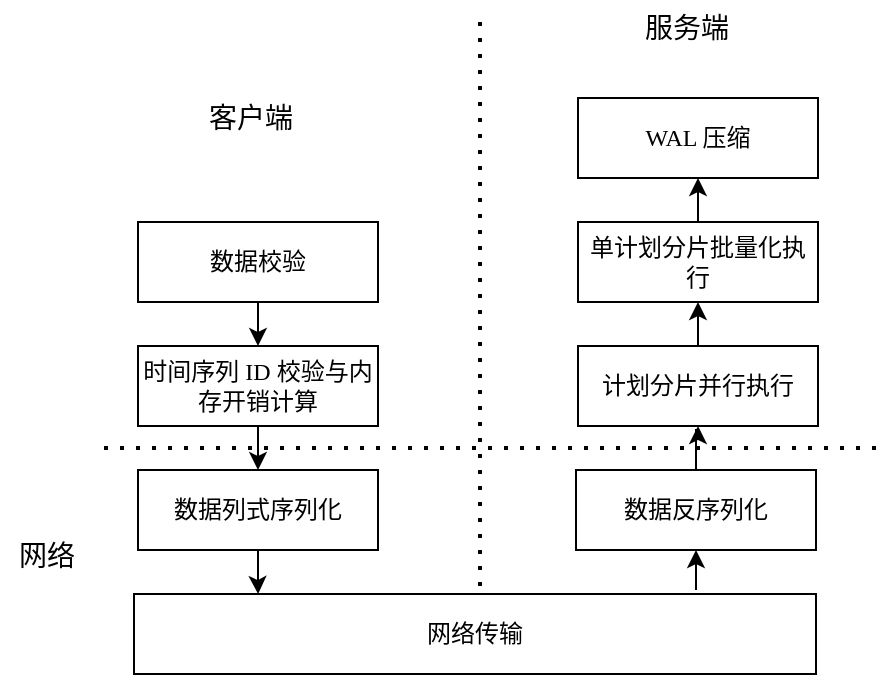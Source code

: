 <mxfile version="23.1.5" type="device">
  <diagram name="第 1 页" id="IBd76sF2efVBAOW8gh_E">
    <mxGraphModel dx="820" dy="683" grid="0" gridSize="10" guides="1" tooltips="1" connect="1" arrows="1" fold="1" page="1" pageScale="1" pageWidth="450" pageHeight="380" math="0" shadow="0">
      <root>
        <mxCell id="0" />
        <mxCell id="1" parent="0" />
        <mxCell id="JLIReiTx74UWy7z2iRhA-12" style="edgeStyle=orthogonalEdgeStyle;rounded=0;orthogonalLoop=1;jettySize=auto;html=1;entryX=0.5;entryY=0;entryDx=0;entryDy=0;fillColor=#ffe6cc;strokeColor=#000000;fontFamily=Times New Roman;" parent="1" source="JLIReiTx74UWy7z2iRhA-3" target="JLIReiTx74UWy7z2iRhA-5" edge="1">
          <mxGeometry relative="1" as="geometry" />
        </mxCell>
        <mxCell id="JLIReiTx74UWy7z2iRhA-3" value="数据校验" style="rounded=0;whiteSpace=wrap;html=1;fillColor=default;strokeColor=#000000;fontFamily=Times New Roman;" parent="1" vertex="1">
          <mxGeometry x="75" y="122" width="120" height="40" as="geometry" />
        </mxCell>
        <mxCell id="JLIReiTx74UWy7z2iRhA-13" style="edgeStyle=orthogonalEdgeStyle;rounded=0;orthogonalLoop=1;jettySize=auto;html=1;fontFamily=Times New Roman;" parent="1" source="JLIReiTx74UWy7z2iRhA-5" target="JLIReiTx74UWy7z2iRhA-6" edge="1">
          <mxGeometry relative="1" as="geometry" />
        </mxCell>
        <mxCell id="JLIReiTx74UWy7z2iRhA-5" value="时间序列 ID 校验与内存开销计算" style="rounded=0;whiteSpace=wrap;html=1;fillColor=default;strokeColor=#000000;fontFamily=Times New Roman;" parent="1" vertex="1">
          <mxGeometry x="75" y="184" width="120" height="40" as="geometry" />
        </mxCell>
        <mxCell id="JLIReiTx74UWy7z2iRhA-6" value="数据列式序列化" style="rounded=0;whiteSpace=wrap;html=1;fillColor=none;strokeColor=#000000;fontFamily=Times New Roman;" parent="1" vertex="1">
          <mxGeometry x="75" y="246" width="120" height="40" as="geometry" />
        </mxCell>
        <mxCell id="JLIReiTx74UWy7z2iRhA-7" value="网络传输" style="rounded=0;whiteSpace=wrap;html=1;fillColor=none;strokeColor=#000000;fontFamily=Times New Roman;" parent="1" vertex="1">
          <mxGeometry x="73" y="308" width="341" height="40" as="geometry" />
        </mxCell>
        <mxCell id="JLIReiTx74UWy7z2iRhA-17" style="edgeStyle=orthogonalEdgeStyle;rounded=0;orthogonalLoop=1;jettySize=auto;html=1;startArrow=classic;startFill=1;endArrow=none;endFill=0;fontFamily=Times New Roman;" parent="1" source="JLIReiTx74UWy7z2iRhA-8" edge="1">
          <mxGeometry relative="1" as="geometry">
            <mxPoint x="354" y="306" as="targetPoint" />
          </mxGeometry>
        </mxCell>
        <mxCell id="JLIReiTx74UWy7z2iRhA-19" style="edgeStyle=orthogonalEdgeStyle;rounded=0;orthogonalLoop=1;jettySize=auto;html=1;fontFamily=Times New Roman;" parent="1" source="JLIReiTx74UWy7z2iRhA-8" target="JLIReiTx74UWy7z2iRhA-9" edge="1">
          <mxGeometry relative="1" as="geometry" />
        </mxCell>
        <mxCell id="JLIReiTx74UWy7z2iRhA-8" value="数据反序列化" style="rounded=0;whiteSpace=wrap;html=1;fillColor=none;strokeColor=#000000;fontFamily=Times New Roman;" parent="1" vertex="1">
          <mxGeometry x="294" y="246" width="120" height="40" as="geometry" />
        </mxCell>
        <mxCell id="JLIReiTx74UWy7z2iRhA-20" style="edgeStyle=orthogonalEdgeStyle;rounded=0;orthogonalLoop=1;jettySize=auto;html=1;entryX=0.5;entryY=1;entryDx=0;entryDy=0;fillColor=#dae8fc;strokeColor=#000000;fontFamily=Times New Roman;" parent="1" source="JLIReiTx74UWy7z2iRhA-9" target="JLIReiTx74UWy7z2iRhA-10" edge="1">
          <mxGeometry relative="1" as="geometry" />
        </mxCell>
        <mxCell id="JLIReiTx74UWy7z2iRhA-9" value="计划分片并行执行" style="rounded=0;whiteSpace=wrap;html=1;fillColor=none;strokeColor=#000000;fontFamily=Times New Roman;" parent="1" vertex="1">
          <mxGeometry x="295" y="184" width="120" height="40" as="geometry" />
        </mxCell>
        <mxCell id="JLIReiTx74UWy7z2iRhA-21" style="edgeStyle=orthogonalEdgeStyle;rounded=0;orthogonalLoop=1;jettySize=auto;html=1;fillColor=#dae8fc;strokeColor=#000000;fontFamily=Times New Roman;" parent="1" source="JLIReiTx74UWy7z2iRhA-10" target="JLIReiTx74UWy7z2iRhA-11" edge="1">
          <mxGeometry relative="1" as="geometry" />
        </mxCell>
        <mxCell id="JLIReiTx74UWy7z2iRhA-10" value="单计划分片批量化执行" style="rounded=0;whiteSpace=wrap;html=1;fillColor=none;strokeColor=#000000;fontFamily=Times New Roman;" parent="1" vertex="1">
          <mxGeometry x="295" y="122" width="120" height="40" as="geometry" />
        </mxCell>
        <mxCell id="JLIReiTx74UWy7z2iRhA-11" value="WAL 压缩" style="rounded=0;whiteSpace=wrap;html=1;fillColor=none;strokeColor=#000000;fontFamily=Times New Roman;" parent="1" vertex="1">
          <mxGeometry x="295" y="60" width="120" height="40" as="geometry" />
        </mxCell>
        <mxCell id="JLIReiTx74UWy7z2iRhA-15" style="edgeStyle=orthogonalEdgeStyle;rounded=0;orthogonalLoop=1;jettySize=auto;html=1;entryX=0.182;entryY=0;entryDx=0;entryDy=0;entryPerimeter=0;fontFamily=Times New Roman;" parent="1" source="JLIReiTx74UWy7z2iRhA-6" target="JLIReiTx74UWy7z2iRhA-7" edge="1">
          <mxGeometry relative="1" as="geometry" />
        </mxCell>
        <mxCell id="Q0dczXs6nRvizrDbyojv-1" value="" style="endArrow=none;dashed=1;html=1;dashPattern=1 3;strokeWidth=2;rounded=0;fontFamily=Times New Roman;" parent="1" edge="1">
          <mxGeometry width="50" height="50" relative="1" as="geometry">
            <mxPoint x="58" y="235" as="sourcePoint" />
            <mxPoint x="444" y="235" as="targetPoint" />
          </mxGeometry>
        </mxCell>
        <mxCell id="Q0dczXs6nRvizrDbyojv-2" value="" style="endArrow=none;dashed=1;html=1;dashPattern=1 3;strokeWidth=2;rounded=0;fontFamily=Times New Roman;" parent="1" edge="1">
          <mxGeometry width="50" height="50" relative="1" as="geometry">
            <mxPoint x="246" y="22" as="sourcePoint" />
            <mxPoint x="246" y="306" as="targetPoint" />
          </mxGeometry>
        </mxCell>
        <mxCell id="Q0dczXs6nRvizrDbyojv-3" value="&lt;font style=&quot;font-size: 14px;&quot;&gt;&lt;span&gt;客户端&lt;/span&gt;&lt;/font&gt;" style="text;html=1;align=center;verticalAlign=middle;resizable=0;points=[];autosize=1;strokeColor=none;fillColor=none;fontStyle=0;fontFamily=Times New Roman;" parent="1" vertex="1">
          <mxGeometry x="101" y="56" width="60" height="29" as="geometry" />
        </mxCell>
        <mxCell id="Q0dczXs6nRvizrDbyojv-4" value="&lt;font style=&quot;font-size: 14px;&quot;&gt;&lt;span&gt;网络&lt;/span&gt;&lt;/font&gt;" style="text;html=1;align=center;verticalAlign=middle;resizable=0;points=[];autosize=1;strokeColor=none;fillColor=none;fontStyle=0;fontFamily=Times New Roman;" parent="1" vertex="1">
          <mxGeometry x="6" y="275" width="46" height="29" as="geometry" />
        </mxCell>
        <mxCell id="Q0dczXs6nRvizrDbyojv-5" value="&lt;font style=&quot;font-size: 14px;&quot;&gt;&lt;span&gt;服务端&lt;/span&gt;&lt;/font&gt;" style="text;html=1;align=center;verticalAlign=middle;resizable=0;points=[];autosize=1;strokeColor=none;fillColor=none;fontStyle=0;fontFamily=Times New Roman;" parent="1" vertex="1">
          <mxGeometry x="319" y="11" width="60" height="29" as="geometry" />
        </mxCell>
      </root>
    </mxGraphModel>
  </diagram>
</mxfile>
